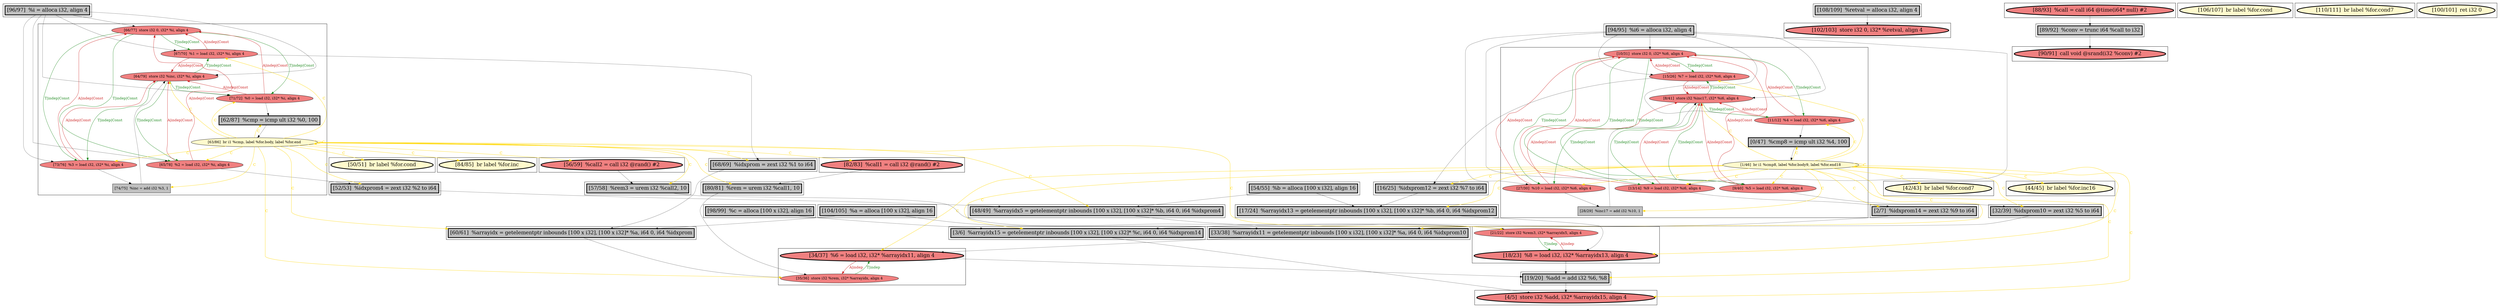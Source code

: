 
digraph G {



node245->node246 [style=solid,color=forestgreen,label="T|indep|Const",penwidth=1.0,fontcolor=forestgreen ]
node245->node241 [style=solid,color=forestgreen,label="T|indep|Const",penwidth=1.0,fontcolor=forestgreen ]
node245->node248 [style=solid,color=forestgreen,label="T|indep|Const",penwidth=1.0,fontcolor=forestgreen ]
node229->node228 [style=solid,color=forestgreen,label="T|indep|Const",penwidth=1.0,fontcolor=forestgreen ]
node228->node229 [style=solid,color=firebrick3,label="A|indep|Const",penwidth=1.0,fontcolor=firebrick3 ]
node236->node260 [style=solid,color=black,label="",penwidth=0.5,fontcolor=black ]
node236->node235 [style=solid,color=firebrick3,label="A|indep",penwidth=1.0,fontcolor=firebrick3 ]
node235->node236 [style=solid,color=forestgreen,label="T|indep",penwidth=1.0,fontcolor=forestgreen ]
node241->node245 [style=solid,color=firebrick3,label="A|indep|Const",penwidth=1.0,fontcolor=firebrick3 ]
node208->node209 [style=solid,color=forestgreen,label="T|indep",penwidth=1.0,fontcolor=forestgreen ]
node227->node231 [style=solid,color=forestgreen,label="T|indep|Const",penwidth=1.0,fontcolor=forestgreen ]
node231->node227 [style=solid,color=firebrick3,label="A|indep|Const",penwidth=1.0,fontcolor=firebrick3 ]
node227->node223 [style=solid,color=forestgreen,label="T|indep|Const",penwidth=1.0,fontcolor=forestgreen ]
node207->node246 [style=solid,color=black,label="",penwidth=0.5,fontcolor=black ]
node233->node234 [style=solid,color=black,label="",penwidth=0.5,fontcolor=black ]
node232->node235 [style=solid,color=black,label="",penwidth=0.5,fontcolor=black ]
node210->node227 [style=solid,color=black,label="",penwidth=0.5,fontcolor=black ]
node228->node227 [style=solid,color=firebrick3,label="A|indep|Const",penwidth=1.0,fontcolor=firebrick3 ]
node227->node228 [style=solid,color=forestgreen,label="T|indep|Const",penwidth=1.0,fontcolor=forestgreen ]
node237->node259 [style=solid,color=black,label="",penwidth=0.5,fontcolor=black ]
node214->node208 [style=solid,color=black,label="",penwidth=0.5,fontcolor=black ]
node238->node214 [style=solid,color=black,label="",penwidth=0.5,fontcolor=black ]
node210->node228 [style=solid,color=black,label="",penwidth=0.5,fontcolor=black ]
node247->node240 [style=solid,color=gold,label="C",penwidth=1.0,fontcolor=gold ]
node249->node246 [style=solid,color=forestgreen,label="T|indep|Const",penwidth=1.0,fontcolor=forestgreen ]
node223->node224 [style=solid,color=black,label="",penwidth=0.5,fontcolor=black ]
node225->node222 [style=solid,color=gold,label="C",penwidth=1.0,fontcolor=gold ]
node206->node235 [style=solid,color=black,label="",penwidth=0.5,fontcolor=black ]
node212->node232 [style=solid,color=black,label="",penwidth=0.5,fontcolor=black ]
node230->node225 [style=solid,color=black,label="",penwidth=0.5,fontcolor=black ]
node248->node245 [style=solid,color=firebrick3,label="A|indep|Const",penwidth=1.0,fontcolor=firebrick3 ]
node225->node230 [style=solid,color=gold,label="C",penwidth=1.0,fontcolor=gold ]
node225->node228 [style=solid,color=gold,label="C",penwidth=1.0,fontcolor=gold ]
node247->node216 [style=solid,color=gold,label="C",penwidth=1.0,fontcolor=gold ]
node225->node234 [style=solid,color=gold,label="C",penwidth=1.0,fontcolor=gold ]
node248->node243 [style=solid,color=black,label="",penwidth=0.5,fontcolor=black ]
node226->node230 [style=solid,color=black,label="",penwidth=0.5,fontcolor=black ]
node242->node245 [style=solid,color=firebrick3,label="A|indep|Const",penwidth=1.0,fontcolor=firebrick3 ]
node234->node208 [style=solid,color=black,label="",penwidth=0.5,fontcolor=black ]
node245->node244 [style=solid,color=forestgreen,label="T|indep|Const",penwidth=1.0,fontcolor=forestgreen ]
node223->node229 [style=solid,color=firebrick3,label="A|indep|Const",penwidth=1.0,fontcolor=firebrick3 ]
node249->node248 [style=solid,color=forestgreen,label="T|indep|Const",penwidth=1.0,fontcolor=forestgreen ]
node225->node231 [style=solid,color=gold,label="C",penwidth=1.0,fontcolor=gold ]
node244->node249 [style=solid,color=firebrick3,label="A|indep|Const",penwidth=1.0,fontcolor=firebrick3 ]
node247->node244 [style=solid,color=gold,label="C",penwidth=1.0,fontcolor=gold ]
node212->node254 [style=solid,color=black,label="",penwidth=0.5,fontcolor=black ]
node249->node242 [style=solid,color=forestgreen,label="T|indep|Const",penwidth=1.0,fontcolor=forestgreen ]
node225->node225 [style=solid,color=gold,label="C",penwidth=1.0,fontcolor=gold ]
node240->node249 [style=solid,color=black,label="",penwidth=0.5,fontcolor=black ]
node242->node249 [style=solid,color=firebrick3,label="A|indep|Const",penwidth=1.0,fontcolor=firebrick3 ]
node241->node255 [style=solid,color=black,label="",penwidth=0.5,fontcolor=black ]
node210->node231 [style=solid,color=black,label="",penwidth=0.5,fontcolor=black ]
node247->node251 [style=solid,color=gold,label="C",penwidth=1.0,fontcolor=gold ]
node225->node223 [style=solid,color=gold,label="C",penwidth=1.0,fontcolor=gold ]
node246->node249 [style=solid,color=firebrick3,label="A|indep|Const",penwidth=1.0,fontcolor=firebrick3 ]
node253->node254 [style=solid,color=black,label="",penwidth=0.5,fontcolor=black ]
node247->node236 [style=solid,color=gold,label="C",penwidth=1.0,fontcolor=gold ]
node207->node248 [style=solid,color=black,label="",penwidth=0.5,fontcolor=black ]
node241->node249 [style=solid,color=firebrick3,label="A|indep|Const",penwidth=1.0,fontcolor=firebrick3 ]
node225->node232 [style=solid,color=gold,label="C",penwidth=1.0,fontcolor=gold ]
node248->node249 [style=solid,color=firebrick3,label="A|indep|Const",penwidth=1.0,fontcolor=firebrick3 ]
node207->node242 [style=solid,color=black,label="",penwidth=0.5,fontcolor=black ]
node247->node248 [style=solid,color=gold,label="C",penwidth=1.0,fontcolor=gold ]
node247->node246 [style=solid,color=gold,label="C",penwidth=1.0,fontcolor=gold ]
node225->node227 [style=solid,color=gold,label="C",penwidth=1.0,fontcolor=gold ]
node225->node214 [style=solid,color=gold,label="C",penwidth=1.0,fontcolor=gold ]
node247->node242 [style=solid,color=gold,label="C",penwidth=1.0,fontcolor=gold ]
node225->node233 [style=solid,color=gold,label="C",penwidth=1.0,fontcolor=gold ]
node244->node245 [style=solid,color=firebrick3,label="A|indep|Const",penwidth=1.0,fontcolor=firebrick3 ]
node242->node253 [style=solid,color=black,label="",penwidth=0.5,fontcolor=black ]
node246->node257 [style=solid,color=black,label="",penwidth=0.5,fontcolor=black ]
node207->node244 [style=solid,color=black,label="",penwidth=0.5,fontcolor=black ]
node211->node216 [style=solid,color=black,label="",penwidth=0.5,fontcolor=black ]
node225->node208 [style=solid,color=gold,label="C",penwidth=1.0,fontcolor=gold ]
node229->node223 [style=solid,color=forestgreen,label="T|indep|Const",penwidth=1.0,fontcolor=forestgreen ]
node225->node206 [style=solid,color=gold,label="C",penwidth=1.0,fontcolor=gold ]
node259->node209 [style=solid,color=black,label="",penwidth=0.5,fontcolor=black ]
node207->node241 [style=solid,color=black,label="",penwidth=0.5,fontcolor=black ]
node255->node216 [style=solid,color=black,label="",penwidth=0.5,fontcolor=black ]
node225->node224 [style=solid,color=gold,label="C",penwidth=1.0,fontcolor=gold ]
node225->node219 [style=solid,color=gold,label="C",penwidth=1.0,fontcolor=gold ]
node247->node249 [style=solid,color=gold,label="C",penwidth=1.0,fontcolor=gold ]
node247->node257 [style=solid,color=gold,label="C",penwidth=1.0,fontcolor=gold ]
node231->node238 [style=solid,color=black,label="",penwidth=0.5,fontcolor=black ]
node216->node205 [style=solid,color=black,label="",penwidth=0.5,fontcolor=black ]
node247->node259 [style=solid,color=gold,label="C",penwidth=1.0,fontcolor=gold ]
node247->node255 [style=solid,color=gold,label="C",penwidth=1.0,fontcolor=gold ]
node245->node242 [style=solid,color=forestgreen,label="T|indep|Const",penwidth=1.0,fontcolor=forestgreen ]
node249->node244 [style=solid,color=forestgreen,label="T|indep|Const",penwidth=1.0,fontcolor=forestgreen ]
node223->node227 [style=solid,color=firebrick3,label="A|indep|Const",penwidth=1.0,fontcolor=firebrick3 ]
node227->node226 [style=solid,color=forestgreen,label="T|indep|Const",penwidth=1.0,fontcolor=forestgreen ]
node247->node209 [style=solid,color=gold,label="C",penwidth=1.0,fontcolor=gold ]
node225->node235 [style=solid,color=gold,label="C",penwidth=1.0,fontcolor=gold ]
node226->node229 [style=solid,color=firebrick3,label="A|indep|Const",penwidth=1.0,fontcolor=firebrick3 ]
node247->node205 [style=solid,color=gold,label="C",penwidth=1.0,fontcolor=gold ]
node228->node222 [style=solid,color=black,label="",penwidth=0.5,fontcolor=black ]
node247->node260 [style=solid,color=gold,label="C",penwidth=1.0,fontcolor=gold ]
node229->node226 [style=solid,color=forestgreen,label="T|indep|Const",penwidth=1.0,fontcolor=forestgreen ]
node225->node239 [style=solid,color=gold,label="C",penwidth=1.0,fontcolor=gold ]
node209->node260 [style=solid,color=black,label="",penwidth=0.5,fontcolor=black ]
node225->node226 [style=solid,color=gold,label="C",penwidth=1.0,fontcolor=gold ]
node226->node227 [style=solid,color=firebrick3,label="A|indep|Const",penwidth=1.0,fontcolor=firebrick3 ]
node207->node249 [style=solid,color=black,label="",penwidth=0.5,fontcolor=black ]
node219->node206 [style=solid,color=black,label="",penwidth=0.5,fontcolor=black ]
node217->node250 [style=solid,color=black,label="",penwidth=0.5,fontcolor=black ]
node210->node223 [style=solid,color=black,label="",penwidth=0.5,fontcolor=black ]
node215->node220 [style=solid,color=black,label="",penwidth=0.5,fontcolor=black ]
node221->node215 [style=solid,color=black,label="",penwidth=0.5,fontcolor=black ]
node225->node238 [style=solid,color=gold,label="C",penwidth=1.0,fontcolor=gold ]
node224->node227 [style=solid,color=black,label="",penwidth=0.5,fontcolor=black ]
node209->node208 [style=solid,color=firebrick3,label="A|indep",penwidth=1.0,fontcolor=firebrick3 ]
node247->node254 [style=solid,color=gold,label="C",penwidth=1.0,fontcolor=gold ]
node210->node229 [style=solid,color=black,label="",penwidth=0.5,fontcolor=black ]
node222->node232 [style=solid,color=black,label="",penwidth=0.5,fontcolor=black ]
node210->node226 [style=solid,color=black,label="",penwidth=0.5,fontcolor=black ]
node244->node240 [style=solid,color=black,label="",penwidth=0.5,fontcolor=black ]
node257->node259 [style=solid,color=black,label="",penwidth=0.5,fontcolor=black ]
node247->node258 [style=solid,color=gold,label="C",penwidth=1.0,fontcolor=gold ]
node247->node243 [style=solid,color=gold,label="C",penwidth=1.0,fontcolor=gold ]
node229->node231 [style=solid,color=forestgreen,label="T|indep|Const",penwidth=1.0,fontcolor=forestgreen ]
node249->node241 [style=solid,color=forestgreen,label="T|indep|Const",penwidth=1.0,fontcolor=forestgreen ]
node237->node214 [style=solid,color=black,label="",penwidth=0.5,fontcolor=black ]
node260->node205 [style=solid,color=black,label="",penwidth=0.5,fontcolor=black ]
node243->node247 [style=solid,color=black,label="",penwidth=0.5,fontcolor=black ]
node246->node245 [style=solid,color=firebrick3,label="A|indep|Const",penwidth=1.0,fontcolor=firebrick3 ]
node247->node247 [style=solid,color=gold,label="C",penwidth=1.0,fontcolor=gold ]
node247->node241 [style=solid,color=gold,label="C",penwidth=1.0,fontcolor=gold ]
node254->node236 [style=solid,color=black,label="",penwidth=0.5,fontcolor=black ]
node247->node253 [style=solid,color=gold,label="C",penwidth=1.0,fontcolor=gold ]
node231->node229 [style=solid,color=firebrick3,label="A|indep|Const",penwidth=1.0,fontcolor=firebrick3 ]
node225->node256 [style=solid,color=gold,label="C",penwidth=1.0,fontcolor=gold ]
node207->node245 [style=solid,color=black,label="",penwidth=0.5,fontcolor=black ]


subgraph cluster36 {


node260 [penwidth=3.0,fontsize=20,fillcolor=grey,label="[19/20]  %add = add i32 %6, %8",shape=rectangle,style=filled ]



}

subgraph cluster15 {


node221 [penwidth=3.0,fontsize=20,fillcolor=lightcoral,label="[88/93]  %call = call i64 @time(i64* null) #2",shape=ellipse,style=filled ]



}

subgraph cluster35 {


node259 [penwidth=3.0,fontsize=20,fillcolor=grey,label="[17/24]  %arrayidx13 = getelementptr inbounds [100 x i32], [100 x i32]* %b, i64 0, i64 %idxprom12",shape=rectangle,style=filled ]



}

subgraph cluster11 {


node217 [penwidth=3.0,fontsize=20,fillcolor=grey,label="[108/109]  %retval = alloca i32, align 4",shape=rectangle,style=filled ]



}

subgraph cluster19 {


node233 [penwidth=3.0,fontsize=20,fillcolor=lightcoral,label="[56/59]  %call2 = call i32 @rand() #2",shape=ellipse,style=filled ]



}

subgraph cluster9 {


node215 [penwidth=3.0,fontsize=20,fillcolor=grey,label="[89/92]  %conv = trunc i64 %call to i32",shape=rectangle,style=filled ]



}

subgraph cluster8 {


node214 [penwidth=3.0,fontsize=20,fillcolor=grey,label="[48/49]  %arrayidx5 = getelementptr inbounds [100 x i32], [100 x i32]* %b, i64 0, i64 %idxprom4",shape=rectangle,style=filled ]



}

subgraph cluster10 {


node216 [penwidth=3.0,fontsize=20,fillcolor=grey,label="[3/6]  %arrayidx15 = getelementptr inbounds [100 x i32], [100 x i32]* %c, i64 0, i64 %idxprom14",shape=rectangle,style=filled ]



}

subgraph cluster23 {


node238 [penwidth=3.0,fontsize=20,fillcolor=grey,label="[52/53]  %idxprom4 = zext i32 %2 to i64",shape=rectangle,style=filled ]



}

subgraph cluster7 {


node213 [penwidth=3.0,fontsize=20,fillcolor=lemonchiffon,label="[106/107]  br label %for.cond",shape=ellipse,style=filled ]



}

subgraph cluster14 {


node220 [penwidth=3.0,fontsize=20,fillcolor=lightcoral,label="[90/91]  call void @srand(i32 %conv) #2",shape=ellipse,style=filled ]



}

subgraph cluster6 {


node212 [penwidth=3.0,fontsize=20,fillcolor=grey,label="[104/105]  %a = alloca [100 x i32], align 16",shape=rectangle,style=filled ]



}

subgraph cluster30 {


node254 [penwidth=3.0,fontsize=20,fillcolor=grey,label="[33/38]  %arrayidx11 = getelementptr inbounds [100 x i32], [100 x i32]* %a, i64 0, i64 %idxprom10",shape=rectangle,style=filled ]



}

subgraph cluster31 {


node255 [penwidth=3.0,fontsize=20,fillcolor=grey,label="[2/7]  %idxprom14 = zext i32 %9 to i64",shape=rectangle,style=filled ]



}

subgraph cluster0 {


node205 [penwidth=3.0,fontsize=20,fillcolor=lightcoral,label="[4/5]  store i32 %add, i32* %arrayidx15, align 4",shape=ellipse,style=filled ]



}

subgraph cluster13 {


node219 [penwidth=3.0,fontsize=20,fillcolor=lightcoral,label="[82/83]  %call1 = call i32 @rand() #2",shape=ellipse,style=filled ]



}

subgraph cluster5 {


node211 [penwidth=3.0,fontsize=20,fillcolor=grey,label="[98/99]  %c = alloca [100 x i32], align 16",shape=rectangle,style=filled ]



}

subgraph cluster1 {


node206 [penwidth=3.0,fontsize=20,fillcolor=grey,label="[80/81]  %rem = urem i32 %call1, 10",shape=rectangle,style=filled ]



}

subgraph cluster32 {


node256 [penwidth=3.0,fontsize=20,fillcolor=lemonchiffon,label="[84/85]  br label %for.inc",shape=ellipse,style=filled ]



}

subgraph cluster3 {


node209 [penwidth=3.0,fontsize=20,fillcolor=lightcoral,label="[18/23]  %8 = load i32, i32* %arrayidx13, align 4",shape=ellipse,style=filled ]
node208 [fillcolor=lightcoral,label="[21/22]  store i32 %rem3, i32* %arrayidx5, align 4",shape=ellipse,style=filled ]



}

subgraph cluster4 {


node210 [penwidth=3.0,fontsize=20,fillcolor=grey,label="[96/97]  %i = alloca i32, align 4",shape=rectangle,style=filled ]



}

subgraph cluster17 {


node230 [penwidth=3.0,fontsize=20,fillcolor=grey,label="[62/87]  %cmp = icmp ult i32 %0, 100",shape=rectangle,style=filled ]
node231 [fillcolor=lightcoral,label="[65/78]  %2 = load i32, i32* %i, align 4",shape=ellipse,style=filled ]
node224 [fillcolor=grey,label="[74/75]  %inc = add i32 %3, 1",shape=rectangle,style=filled ]
node223 [fillcolor=lightcoral,label="[73/76]  %3 = load i32, i32* %i, align 4",shape=ellipse,style=filled ]
node225 [fillcolor=lemonchiffon,label="[63/86]  br i1 %cmp, label %for.body, label %for.end",shape=ellipse,style=filled ]
node227 [fillcolor=lightcoral,label="[64/79]  store i32 %inc, i32* %i, align 4",shape=ellipse,style=filled ]
node229 [fillcolor=lightcoral,label="[66/77]  store i32 0, i32* %i, align 4",shape=ellipse,style=filled ]
node226 [fillcolor=lightcoral,label="[71/72]  %0 = load i32, i32* %i, align 4",shape=ellipse,style=filled ]
node228 [fillcolor=lightcoral,label="[67/70]  %1 = load i32, i32* %i, align 4",shape=ellipse,style=filled ]



}

subgraph cluster16 {


node222 [penwidth=3.0,fontsize=20,fillcolor=grey,label="[68/69]  %idxprom = zext i32 %1 to i64",shape=rectangle,style=filled ]



}

subgraph cluster2 {


node207 [penwidth=3.0,fontsize=20,fillcolor=grey,label="[94/95]  %i6 = alloca i32, align 4",shape=rectangle,style=filled ]



}

subgraph cluster34 {


node258 [penwidth=3.0,fontsize=20,fillcolor=lemonchiffon,label="[44/45]  br label %for.inc16",shape=ellipse,style=filled ]



}

subgraph cluster22 {


node237 [penwidth=3.0,fontsize=20,fillcolor=grey,label="[54/55]  %b = alloca [100 x i32], align 16",shape=rectangle,style=filled ]



}

subgraph cluster25 {


node249 [fillcolor=lightcoral,label="[8/41]  store i32 %inc17, i32* %i6, align 4",shape=ellipse,style=filled ]
node247 [fillcolor=lemonchiffon,label="[1/46]  br i1 %cmp8, label %for.body9, label %for.end18",shape=ellipse,style=filled ]
node246 [fillcolor=lightcoral,label="[15/26]  %7 = load i32, i32* %i6, align 4",shape=ellipse,style=filled ]
node248 [fillcolor=lightcoral,label="[11/12]  %4 = load i32, i32* %i6, align 4",shape=ellipse,style=filled ]
node243 [penwidth=3.0,fontsize=20,fillcolor=grey,label="[0/47]  %cmp8 = icmp ult i32 %4, 100",shape=rectangle,style=filled ]
node240 [fillcolor=grey,label="[28/29]  %inc17 = add i32 %10, 1",shape=rectangle,style=filled ]
node241 [fillcolor=lightcoral,label="[13/14]  %9 = load i32, i32* %i6, align 4",shape=ellipse,style=filled ]
node245 [fillcolor=lightcoral,label="[10/31]  store i32 0, i32* %i6, align 4",shape=ellipse,style=filled ]
node242 [fillcolor=lightcoral,label="[9/40]  %5 = load i32, i32* %i6, align 4",shape=ellipse,style=filled ]
node244 [fillcolor=lightcoral,label="[27/30]  %10 = load i32, i32* %i6, align 4",shape=ellipse,style=filled ]



}

subgraph cluster18 {


node232 [penwidth=3.0,fontsize=20,fillcolor=grey,label="[60/61]  %arrayidx = getelementptr inbounds [100 x i32], [100 x i32]* %a, i64 0, i64 %idxprom",shape=rectangle,style=filled ]



}

subgraph cluster29 {


node253 [penwidth=3.0,fontsize=20,fillcolor=grey,label="[32/39]  %idxprom10 = zext i32 %5 to i64",shape=rectangle,style=filled ]



}

subgraph cluster20 {


node234 [penwidth=3.0,fontsize=20,fillcolor=grey,label="[57/58]  %rem3 = urem i32 %call2, 10",shape=rectangle,style=filled ]



}

subgraph cluster26 {


node250 [penwidth=3.0,fontsize=20,fillcolor=lightcoral,label="[102/103]  store i32 0, i32* %retval, align 4",shape=ellipse,style=filled ]



}

subgraph cluster24 {


node239 [penwidth=3.0,fontsize=20,fillcolor=lemonchiffon,label="[50/51]  br label %for.cond",shape=ellipse,style=filled ]



}

subgraph cluster28 {


node252 [penwidth=3.0,fontsize=20,fillcolor=lemonchiffon,label="[110/111]  br label %for.cond7",shape=ellipse,style=filled ]



}

subgraph cluster27 {


node251 [penwidth=3.0,fontsize=20,fillcolor=lemonchiffon,label="[42/43]  br label %for.cond7",shape=ellipse,style=filled ]



}

subgraph cluster21 {


node236 [penwidth=3.0,fontsize=20,fillcolor=lightcoral,label="[34/37]  %6 = load i32, i32* %arrayidx11, align 4",shape=ellipse,style=filled ]
node235 [fillcolor=lightcoral,label="[35/36]  store i32 %rem, i32* %arrayidx, align 4",shape=ellipse,style=filled ]



}

subgraph cluster12 {


node218 [penwidth=3.0,fontsize=20,fillcolor=lemonchiffon,label="[100/101]  ret i32 0",shape=ellipse,style=filled ]



}

subgraph cluster33 {


node257 [penwidth=3.0,fontsize=20,fillcolor=grey,label="[16/25]  %idxprom12 = zext i32 %7 to i64",shape=rectangle,style=filled ]



}

}
